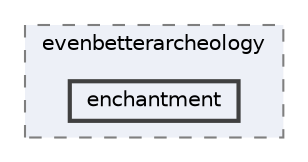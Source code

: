 digraph "enchantment"
{
 // LATEX_PDF_SIZE
  bgcolor="transparent";
  edge [fontname=Helvetica,fontsize=10,labelfontname=Helvetica,labelfontsize=10];
  node [fontname=Helvetica,fontsize=10,shape=box,height=0.2,width=0.4];
  compound=true
  subgraph clusterdir_4459306ccf045a10653468607035c2c5 {
    graph [ bgcolor="#edf0f7", pencolor="grey50", label="evenbetterarcheology", fontname=Helvetica,fontsize=10 style="filled,dashed", URL="dir_4459306ccf045a10653468607035c2c5.html",tooltip=""]
  dir_1755ad48b8f69a5b708869d54b3ec9ce [label="enchantment", fillcolor="#edf0f7", color="grey25", style="filled,bold", URL="dir_1755ad48b8f69a5b708869d54b3ec9ce.html",tooltip=""];
  }
}
